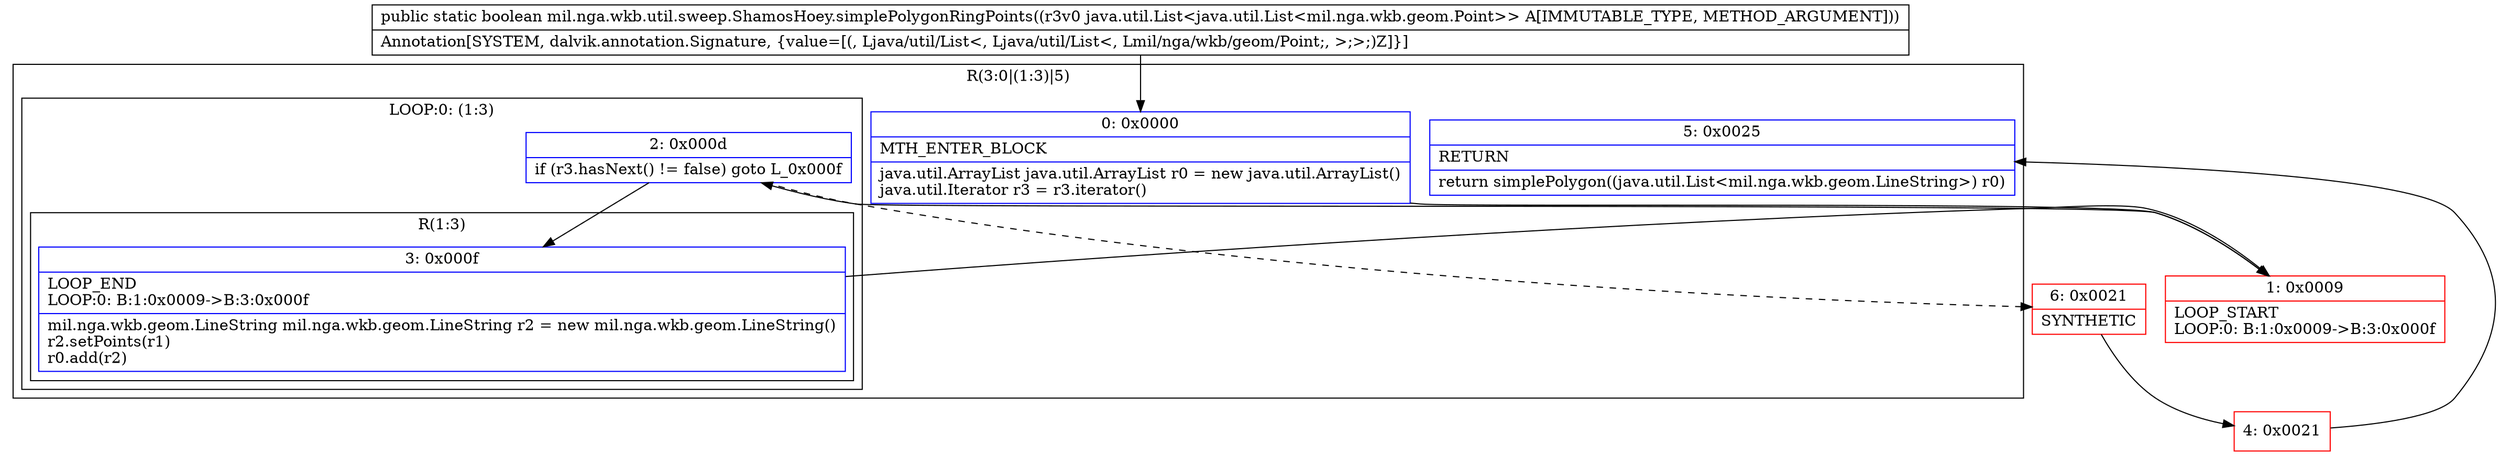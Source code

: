 digraph "CFG formil.nga.wkb.util.sweep.ShamosHoey.simplePolygonRingPoints(Ljava\/util\/List;)Z" {
subgraph cluster_Region_970803901 {
label = "R(3:0|(1:3)|5)";
node [shape=record,color=blue];
Node_0 [shape=record,label="{0\:\ 0x0000|MTH_ENTER_BLOCK\l|java.util.ArrayList java.util.ArrayList r0 = new java.util.ArrayList()\ljava.util.Iterator r3 = r3.iterator()\l}"];
subgraph cluster_LoopRegion_1341883426 {
label = "LOOP:0: (1:3)";
node [shape=record,color=blue];
Node_2 [shape=record,label="{2\:\ 0x000d|if (r3.hasNext() != false) goto L_0x000f\l}"];
subgraph cluster_Region_457923882 {
label = "R(1:3)";
node [shape=record,color=blue];
Node_3 [shape=record,label="{3\:\ 0x000f|LOOP_END\lLOOP:0: B:1:0x0009\-\>B:3:0x000f\l|mil.nga.wkb.geom.LineString mil.nga.wkb.geom.LineString r2 = new mil.nga.wkb.geom.LineString()\lr2.setPoints(r1)\lr0.add(r2)\l}"];
}
}
Node_5 [shape=record,label="{5\:\ 0x0025|RETURN\l|return simplePolygon((java.util.List\<mil.nga.wkb.geom.LineString\>) r0)\l}"];
}
Node_1 [shape=record,color=red,label="{1\:\ 0x0009|LOOP_START\lLOOP:0: B:1:0x0009\-\>B:3:0x000f\l}"];
Node_4 [shape=record,color=red,label="{4\:\ 0x0021}"];
Node_6 [shape=record,color=red,label="{6\:\ 0x0021|SYNTHETIC\l}"];
MethodNode[shape=record,label="{public static boolean mil.nga.wkb.util.sweep.ShamosHoey.simplePolygonRingPoints((r3v0 java.util.List\<java.util.List\<mil.nga.wkb.geom.Point\>\> A[IMMUTABLE_TYPE, METHOD_ARGUMENT]))  | Annotation[SYSTEM, dalvik.annotation.Signature, \{value=[(, Ljava\/util\/List\<, Ljava\/util\/List\<, Lmil\/nga\/wkb\/geom\/Point;, \>;\>;)Z]\}]\l}"];
MethodNode -> Node_0;
Node_0 -> Node_1;
Node_2 -> Node_3;
Node_2 -> Node_6[style=dashed];
Node_3 -> Node_1;
Node_1 -> Node_2;
Node_4 -> Node_5;
Node_6 -> Node_4;
}

